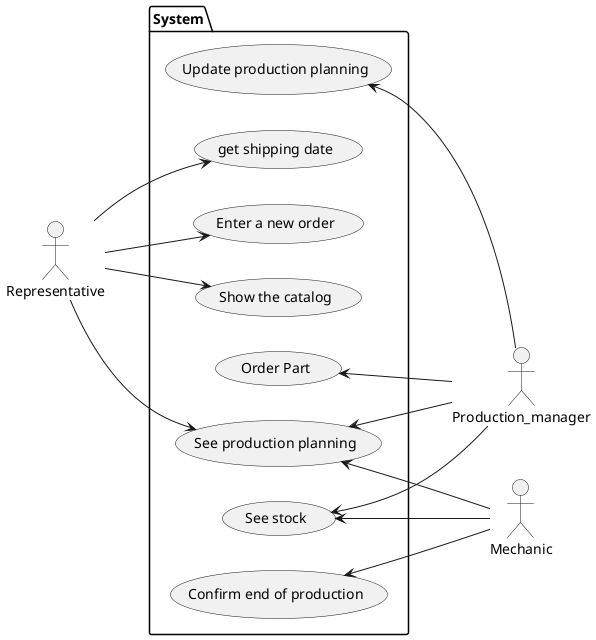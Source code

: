@startuml
left to right direction

:Representative:
:Production_manager:
:Mechanic:

Package System{
	
		(See production planning) as (uc6)
                (get shipping date) as (uc2)
		(Enter a new order) as (uc5)
                (Show the catalog) as (uc1)
		(See stock) as (uc3)
		(Confirm end of production) as (uc4)
		(Update production planning) as (uc8)
		(Order Part) as (uc9)
                
	
}

uc3 <-- Production_manager
uc8 <-- Production_manager
uc9 <-- Production_manager
uc6 <-- Production_manager

uc3 <-- Mechanic 
uc4 <-- Mechanic 
uc6 <-- Mechanic 

Representative --> uc1
Representative --> uc5
Representative --> uc6
Representative --> uc2
@enduml
